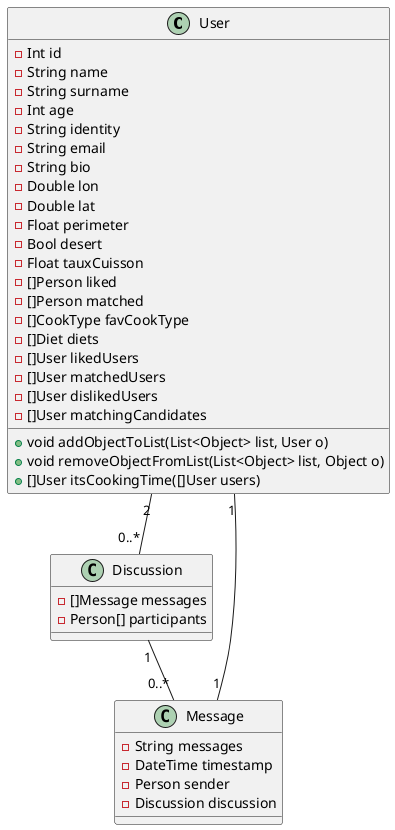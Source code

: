 @startuml 
    Class "User" as person{
   
        - Int id
        - String name
        - String surname
        - Int age
        - String identity
        - String email
        - String bio
        - Double lon
        - Double lat
        - Float perimeter
        - Bool desert
        - Float tauxCuisson 
        - []Person liked
        - []Person matched
        - []CookType favCookType
        - []Diet diets
        - []User likedUsers
        - []User matchedUsers
        - []User dislikedUsers
        - []User matchingCandidates

        + void addObjectToList(List<Object> list, User o)
        + void removeObjectFromList(List<Object> list, Object o)
        + []User itsCookingTime([]User users)

    }


    Class "Message" as messaging{
        - String messages        
        - DateTime timestamp
        - Person sender
        - Discussion discussion
    }

    Class "Discussion" as discuss{
        - []Message messages
        - Person[] participants
    }

    discuss "1" -- "0..*" messaging
    messaging "1" -- "1" person
    person "2" -- "0..*" discuss